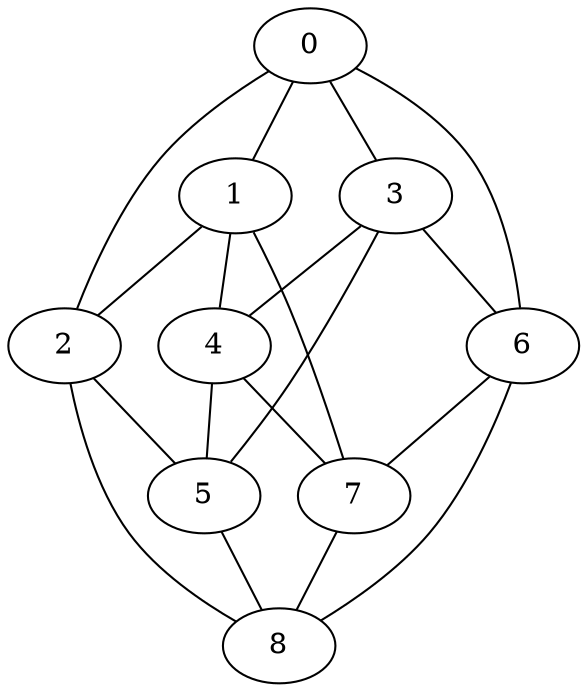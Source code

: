 graph example {
 2 -- 5
 2 -- 8
 5 -- 8
 3 -- 4
 3 -- 5
 4 -- 5
 6 -- 7
 6 -- 8
 7 -- 8
 0 -- 1
 0 -- 2
 1 -- 2
 0 -- 3
 0 -- 6
 3 -- 6
 1 -- 4
 1 -- 7
 4 -- 7
}